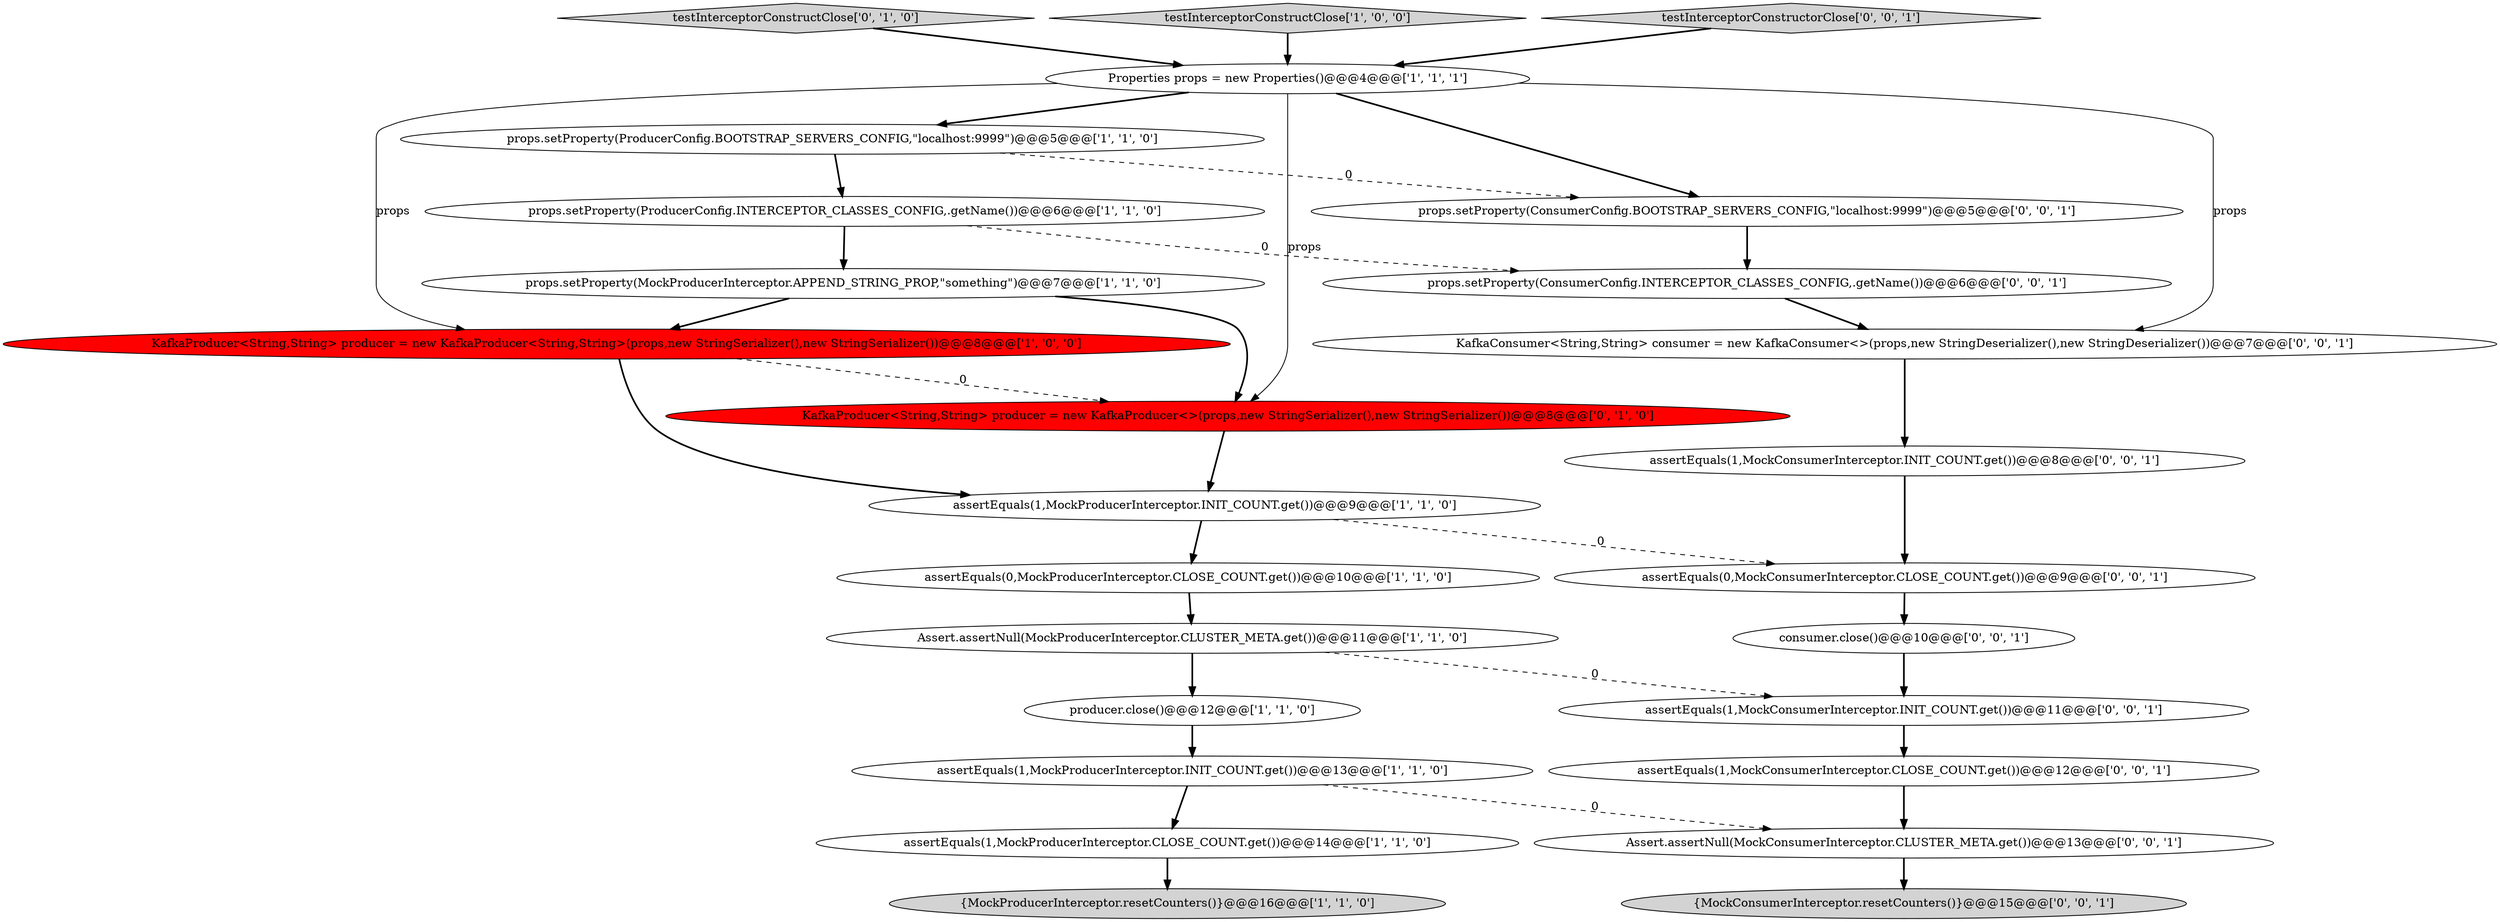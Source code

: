 digraph {
2 [style = filled, label = "Properties props = new Properties()@@@4@@@['1', '1', '1']", fillcolor = white, shape = ellipse image = "AAA0AAABBB1BBB"];
10 [style = filled, label = "props.setProperty(MockProducerInterceptor.APPEND_STRING_PROP,\"something\")@@@7@@@['1', '1', '0']", fillcolor = white, shape = ellipse image = "AAA0AAABBB1BBB"];
19 [style = filled, label = "KafkaConsumer<String,String> consumer = new KafkaConsumer<>(props,new StringDeserializer(),new StringDeserializer())@@@7@@@['0', '0', '1']", fillcolor = white, shape = ellipse image = "AAA0AAABBB3BBB"];
12 [style = filled, label = "{MockProducerInterceptor.resetCounters()}@@@16@@@['1', '1', '0']", fillcolor = lightgray, shape = ellipse image = "AAA0AAABBB1BBB"];
21 [style = filled, label = "props.setProperty(ConsumerConfig.BOOTSTRAP_SERVERS_CONFIG,\"localhost:9999\")@@@5@@@['0', '0', '1']", fillcolor = white, shape = ellipse image = "AAA0AAABBB3BBB"];
13 [style = filled, label = "testInterceptorConstructClose['0', '1', '0']", fillcolor = lightgray, shape = diamond image = "AAA0AAABBB2BBB"];
14 [style = filled, label = "KafkaProducer<String,String> producer = new KafkaProducer<>(props,new StringSerializer(),new StringSerializer())@@@8@@@['0', '1', '0']", fillcolor = red, shape = ellipse image = "AAA1AAABBB2BBB"];
17 [style = filled, label = "assertEquals(1,MockConsumerInterceptor.CLOSE_COUNT.get())@@@12@@@['0', '0', '1']", fillcolor = white, shape = ellipse image = "AAA0AAABBB3BBB"];
11 [style = filled, label = "props.setProperty(ProducerConfig.BOOTSTRAP_SERVERS_CONFIG,\"localhost:9999\")@@@5@@@['1', '1', '0']", fillcolor = white, shape = ellipse image = "AAA0AAABBB1BBB"];
22 [style = filled, label = "props.setProperty(ConsumerConfig.INTERCEPTOR_CLASSES_CONFIG,.getName())@@@6@@@['0', '0', '1']", fillcolor = white, shape = ellipse image = "AAA0AAABBB3BBB"];
9 [style = filled, label = "assertEquals(0,MockProducerInterceptor.CLOSE_COUNT.get())@@@10@@@['1', '1', '0']", fillcolor = white, shape = ellipse image = "AAA0AAABBB1BBB"];
1 [style = filled, label = "Assert.assertNull(MockProducerInterceptor.CLUSTER_META.get())@@@11@@@['1', '1', '0']", fillcolor = white, shape = ellipse image = "AAA0AAABBB1BBB"];
8 [style = filled, label = "KafkaProducer<String,String> producer = new KafkaProducer<String,String>(props,new StringSerializer(),new StringSerializer())@@@8@@@['1', '0', '0']", fillcolor = red, shape = ellipse image = "AAA1AAABBB1BBB"];
6 [style = filled, label = "producer.close()@@@12@@@['1', '1', '0']", fillcolor = white, shape = ellipse image = "AAA0AAABBB1BBB"];
4 [style = filled, label = "assertEquals(1,MockProducerInterceptor.CLOSE_COUNT.get())@@@14@@@['1', '1', '0']", fillcolor = white, shape = ellipse image = "AAA0AAABBB1BBB"];
15 [style = filled, label = "assertEquals(1,MockConsumerInterceptor.INIT_COUNT.get())@@@8@@@['0', '0', '1']", fillcolor = white, shape = ellipse image = "AAA0AAABBB3BBB"];
3 [style = filled, label = "testInterceptorConstructClose['1', '0', '0']", fillcolor = lightgray, shape = diamond image = "AAA0AAABBB1BBB"];
16 [style = filled, label = "assertEquals(0,MockConsumerInterceptor.CLOSE_COUNT.get())@@@9@@@['0', '0', '1']", fillcolor = white, shape = ellipse image = "AAA0AAABBB3BBB"];
25 [style = filled, label = "{MockConsumerInterceptor.resetCounters()}@@@15@@@['0', '0', '1']", fillcolor = lightgray, shape = ellipse image = "AAA0AAABBB3BBB"];
0 [style = filled, label = "props.setProperty(ProducerConfig.INTERCEPTOR_CLASSES_CONFIG,.getName())@@@6@@@['1', '1', '0']", fillcolor = white, shape = ellipse image = "AAA0AAABBB1BBB"];
18 [style = filled, label = "consumer.close()@@@10@@@['0', '0', '1']", fillcolor = white, shape = ellipse image = "AAA0AAABBB3BBB"];
5 [style = filled, label = "assertEquals(1,MockProducerInterceptor.INIT_COUNT.get())@@@9@@@['1', '1', '0']", fillcolor = white, shape = ellipse image = "AAA0AAABBB1BBB"];
20 [style = filled, label = "testInterceptorConstructorClose['0', '0', '1']", fillcolor = lightgray, shape = diamond image = "AAA0AAABBB3BBB"];
7 [style = filled, label = "assertEquals(1,MockProducerInterceptor.INIT_COUNT.get())@@@13@@@['1', '1', '0']", fillcolor = white, shape = ellipse image = "AAA0AAABBB1BBB"];
23 [style = filled, label = "assertEquals(1,MockConsumerInterceptor.INIT_COUNT.get())@@@11@@@['0', '0', '1']", fillcolor = white, shape = ellipse image = "AAA0AAABBB3BBB"];
24 [style = filled, label = "Assert.assertNull(MockConsumerInterceptor.CLUSTER_META.get())@@@13@@@['0', '0', '1']", fillcolor = white, shape = ellipse image = "AAA0AAABBB3BBB"];
16->18 [style = bold, label=""];
18->23 [style = bold, label=""];
5->9 [style = bold, label=""];
22->19 [style = bold, label=""];
10->14 [style = bold, label=""];
14->5 [style = bold, label=""];
7->4 [style = bold, label=""];
8->14 [style = dashed, label="0"];
15->16 [style = bold, label=""];
0->22 [style = dashed, label="0"];
20->2 [style = bold, label=""];
5->16 [style = dashed, label="0"];
0->10 [style = bold, label=""];
11->0 [style = bold, label=""];
1->6 [style = bold, label=""];
17->24 [style = bold, label=""];
10->8 [style = bold, label=""];
8->5 [style = bold, label=""];
3->2 [style = bold, label=""];
7->24 [style = dashed, label="0"];
21->22 [style = bold, label=""];
2->21 [style = bold, label=""];
24->25 [style = bold, label=""];
4->12 [style = bold, label=""];
2->19 [style = solid, label="props"];
23->17 [style = bold, label=""];
2->8 [style = solid, label="props"];
19->15 [style = bold, label=""];
9->1 [style = bold, label=""];
6->7 [style = bold, label=""];
11->21 [style = dashed, label="0"];
1->23 [style = dashed, label="0"];
2->11 [style = bold, label=""];
13->2 [style = bold, label=""];
2->14 [style = solid, label="props"];
}
